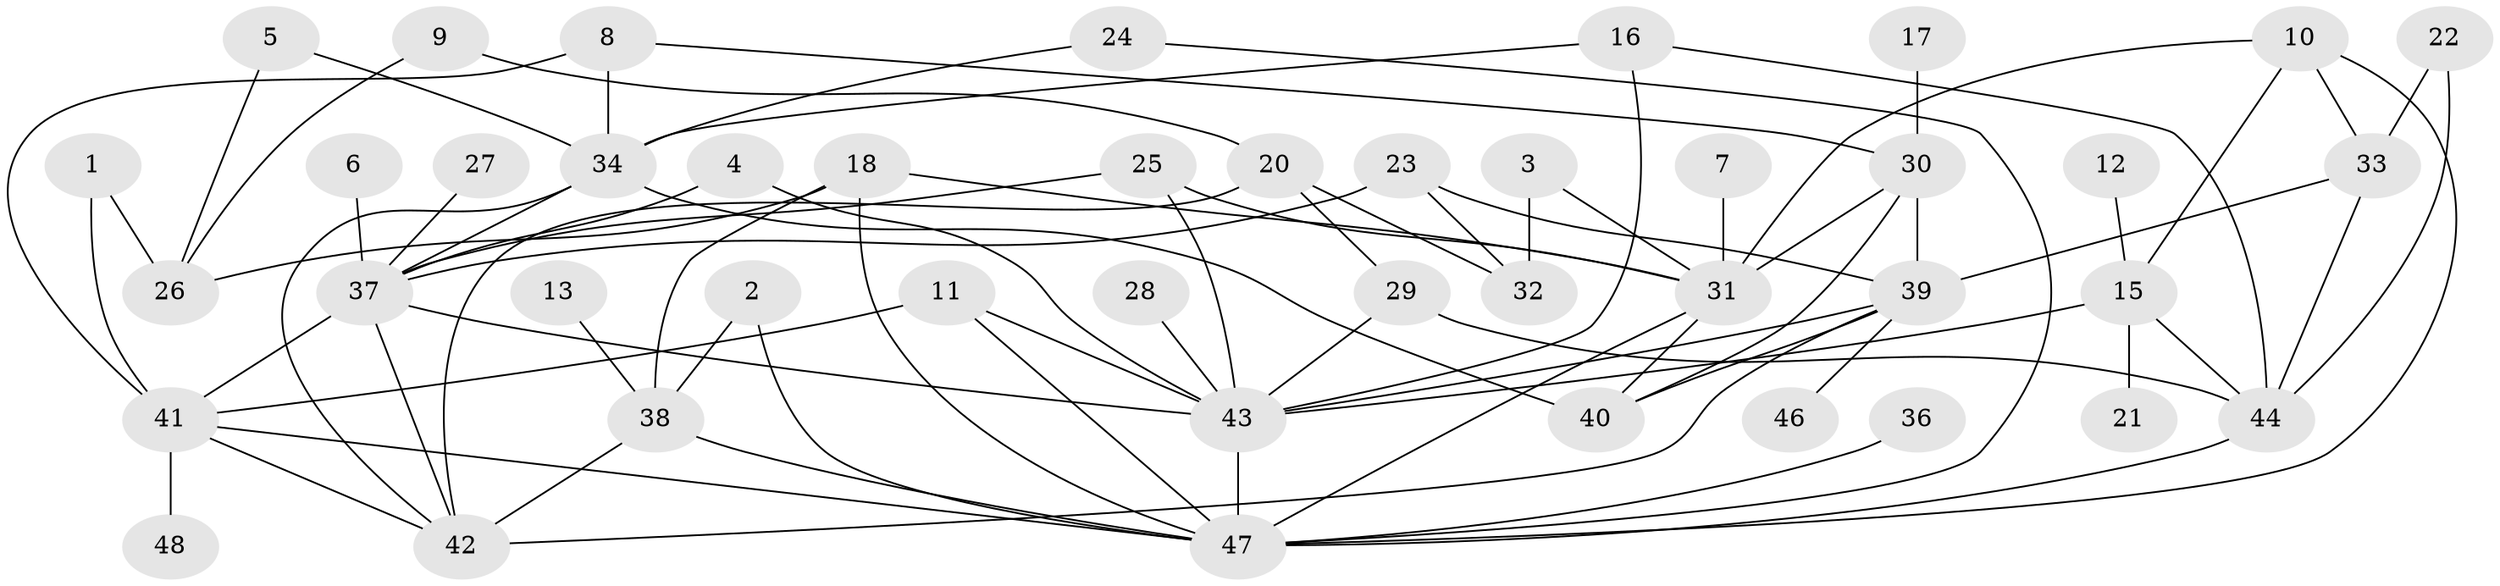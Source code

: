 // original degree distribution, {3: 0.19791666666666666, 2: 0.21875, 1: 0.22916666666666666, 5: 0.052083333333333336, 6: 0.03125, 4: 0.19791666666666666, 0: 0.041666666666666664, 7: 0.020833333333333332, 8: 0.010416666666666666}
// Generated by graph-tools (version 1.1) at 2025/49/03/09/25 03:49:14]
// undirected, 44 vertices, 79 edges
graph export_dot {
graph [start="1"]
  node [color=gray90,style=filled];
  1;
  2;
  3;
  4;
  5;
  6;
  7;
  8;
  9;
  10;
  11;
  12;
  13;
  15;
  16;
  17;
  18;
  20;
  21;
  22;
  23;
  24;
  25;
  26;
  27;
  28;
  29;
  30;
  31;
  32;
  33;
  34;
  36;
  37;
  38;
  39;
  40;
  41;
  42;
  43;
  44;
  46;
  47;
  48;
  1 -- 26 [weight=1.0];
  1 -- 41 [weight=1.0];
  2 -- 38 [weight=1.0];
  2 -- 47 [weight=1.0];
  3 -- 31 [weight=1.0];
  3 -- 32 [weight=1.0];
  4 -- 37 [weight=1.0];
  4 -- 43 [weight=1.0];
  5 -- 26 [weight=1.0];
  5 -- 34 [weight=1.0];
  6 -- 37 [weight=1.0];
  7 -- 31 [weight=1.0];
  8 -- 30 [weight=1.0];
  8 -- 34 [weight=1.0];
  8 -- 41 [weight=1.0];
  9 -- 20 [weight=1.0];
  9 -- 26 [weight=1.0];
  10 -- 15 [weight=1.0];
  10 -- 31 [weight=1.0];
  10 -- 33 [weight=1.0];
  10 -- 47 [weight=1.0];
  11 -- 41 [weight=1.0];
  11 -- 43 [weight=1.0];
  11 -- 47 [weight=1.0];
  12 -- 15 [weight=1.0];
  13 -- 38 [weight=1.0];
  15 -- 21 [weight=1.0];
  15 -- 43 [weight=1.0];
  15 -- 44 [weight=1.0];
  16 -- 34 [weight=1.0];
  16 -- 43 [weight=1.0];
  16 -- 44 [weight=1.0];
  17 -- 30 [weight=1.0];
  18 -- 26 [weight=1.0];
  18 -- 31 [weight=1.0];
  18 -- 38 [weight=1.0];
  18 -- 47 [weight=1.0];
  20 -- 29 [weight=1.0];
  20 -- 32 [weight=1.0];
  20 -- 42 [weight=1.0];
  22 -- 33 [weight=1.0];
  22 -- 44 [weight=1.0];
  23 -- 32 [weight=1.0];
  23 -- 37 [weight=1.0];
  23 -- 39 [weight=1.0];
  24 -- 34 [weight=1.0];
  24 -- 47 [weight=1.0];
  25 -- 31 [weight=1.0];
  25 -- 37 [weight=1.0];
  25 -- 43 [weight=1.0];
  27 -- 37 [weight=1.0];
  28 -- 43 [weight=1.0];
  29 -- 43 [weight=1.0];
  29 -- 44 [weight=1.0];
  30 -- 31 [weight=1.0];
  30 -- 39 [weight=1.0];
  30 -- 40 [weight=1.0];
  31 -- 40 [weight=1.0];
  31 -- 47 [weight=1.0];
  33 -- 39 [weight=1.0];
  33 -- 44 [weight=1.0];
  34 -- 37 [weight=1.0];
  34 -- 40 [weight=1.0];
  34 -- 42 [weight=1.0];
  36 -- 47 [weight=1.0];
  37 -- 41 [weight=1.0];
  37 -- 42 [weight=1.0];
  37 -- 43 [weight=1.0];
  38 -- 42 [weight=1.0];
  38 -- 47 [weight=1.0];
  39 -- 40 [weight=2.0];
  39 -- 42 [weight=2.0];
  39 -- 43 [weight=1.0];
  39 -- 46 [weight=1.0];
  41 -- 42 [weight=1.0];
  41 -- 47 [weight=1.0];
  41 -- 48 [weight=1.0];
  43 -- 47 [weight=2.0];
  44 -- 47 [weight=1.0];
}
